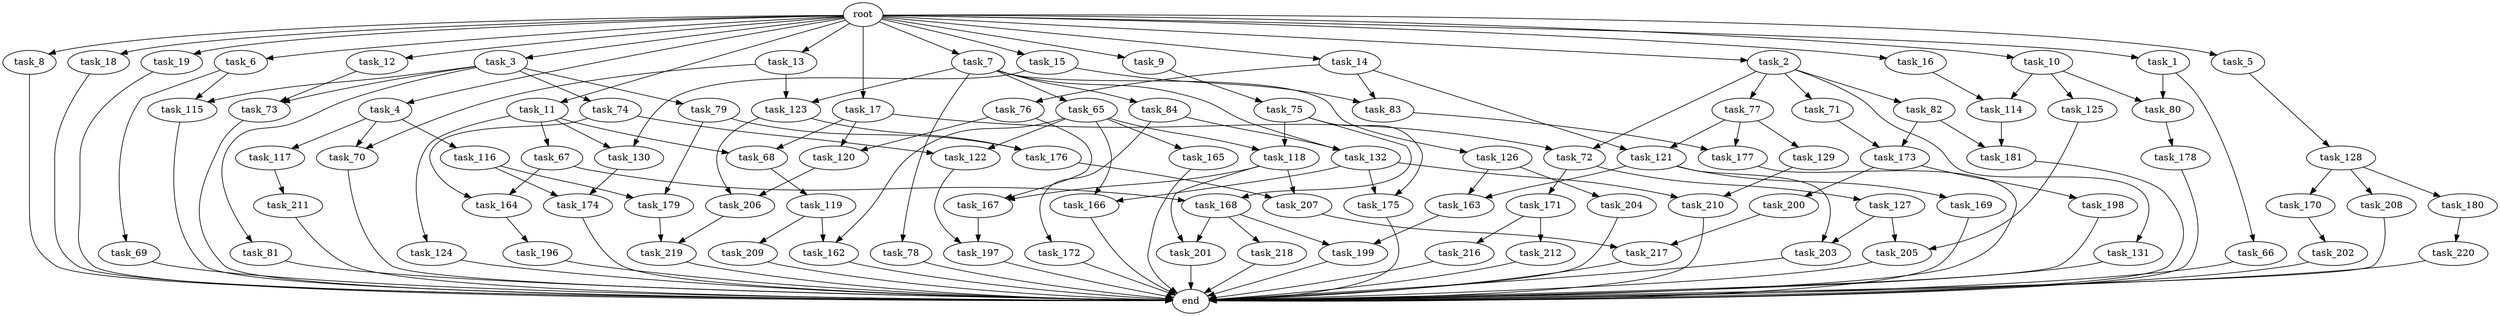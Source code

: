 digraph G {
  root [size="0.000000"];
  task_1 [size="102.400000"];
  task_2 [size="102.400000"];
  task_3 [size="102.400000"];
  task_4 [size="102.400000"];
  task_5 [size="102.400000"];
  task_6 [size="102.400000"];
  task_7 [size="102.400000"];
  task_8 [size="102.400000"];
  task_9 [size="102.400000"];
  task_10 [size="102.400000"];
  task_11 [size="102.400000"];
  task_12 [size="102.400000"];
  task_13 [size="102.400000"];
  task_14 [size="102.400000"];
  task_15 [size="102.400000"];
  task_16 [size="102.400000"];
  task_17 [size="102.400000"];
  task_18 [size="102.400000"];
  task_19 [size="102.400000"];
  task_65 [size="13743895347.200001"];
  task_66 [size="69578470195.199997"];
  task_67 [size="30923764531.200001"];
  task_68 [size="85899345920.000000"];
  task_69 [size="3435973836.800000"];
  task_70 [size="171798691840.000000"];
  task_71 [size="3435973836.800000"];
  task_72 [size="58411555225.600006"];
  task_73 [size="68719476736.000000"];
  task_74 [size="13743895347.200001"];
  task_75 [size="7730941132.800000"];
  task_76 [size="69578470195.199997"];
  task_77 [size="3435973836.800000"];
  task_78 [size="13743895347.200001"];
  task_79 [size="13743895347.200001"];
  task_80 [size="100502234726.400009"];
  task_81 [size="13743895347.200001"];
  task_82 [size="3435973836.800000"];
  task_83 [size="155477816115.200012"];
  task_84 [size="13743895347.200001"];
  task_114 [size="85899345920.000000"];
  task_115 [size="17179869184.000000"];
  task_116 [size="85899345920.000000"];
  task_117 [size="85899345920.000000"];
  task_118 [size="63565515980.800003"];
  task_119 [size="85899345920.000000"];
  task_120 [size="97066260889.600006"];
  task_121 [size="124554051584.000000"];
  task_122 [size="35218731827.200005"];
  task_123 [size="99643241267.200012"];
  task_124 [size="30923764531.200001"];
  task_125 [size="30923764531.200001"];
  task_126 [size="13743895347.200001"];
  task_127 [size="69578470195.199997"];
  task_128 [size="3435973836.800000"];
  task_129 [size="54975581388.800003"];
  task_130 [size="116823110451.200012"];
  task_131 [size="3435973836.800000"];
  task_132 [size="99643241267.200012"];
  task_162 [size="91053306675.200012"];
  task_163 [size="35218731827.200005"];
  task_164 [size="27487790694.400002"];
  task_165 [size="21474836480.000000"];
  task_166 [size="91053306675.200012"];
  task_167 [size="127990025420.800003"];
  task_168 [size="55834574848.000000"];
  task_169 [size="21474836480.000000"];
  task_170 [size="85899345920.000000"];
  task_171 [size="69578470195.199997"];
  task_172 [size="85899345920.000000"];
  task_173 [size="15461882265.600000"];
  task_174 [size="44667659878.400002"];
  task_175 [size="111669149696.000000"];
  task_176 [size="44667659878.400002"];
  task_177 [size="97066260889.600006"];
  task_178 [size="85899345920.000000"];
  task_179 [size="44667659878.400002"];
  task_180 [size="85899345920.000000"];
  task_181 [size="38654705664.000000"];
  task_196 [size="13743895347.200001"];
  task_197 [size="100502234726.400009"];
  task_198 [size="69578470195.199997"];
  task_199 [size="84181359001.600006"];
  task_200 [size="69578470195.199997"];
  task_201 [size="127990025420.800003"];
  task_202 [size="13743895347.200001"];
  task_203 [size="35218731827.200005"];
  task_204 [size="13743895347.200001"];
  task_205 [size="44667659878.400002"];
  task_206 [size="44667659878.400002"];
  task_207 [size="99643241267.200012"];
  task_208 [size="85899345920.000000"];
  task_209 [size="69578470195.199997"];
  task_210 [size="111669149696.000000"];
  task_211 [size="7730941132.800000"];
  task_212 [size="69578470195.199997"];
  task_216 [size="69578470195.199997"];
  task_217 [size="35218731827.200005"];
  task_218 [size="42090679500.800003"];
  task_219 [size="29205777612.800003"];
  task_220 [size="7730941132.800000"];
  end [size="0.000000"];

  root -> task_1 [size="1.000000"];
  root -> task_2 [size="1.000000"];
  root -> task_3 [size="1.000000"];
  root -> task_4 [size="1.000000"];
  root -> task_5 [size="1.000000"];
  root -> task_6 [size="1.000000"];
  root -> task_7 [size="1.000000"];
  root -> task_8 [size="1.000000"];
  root -> task_9 [size="1.000000"];
  root -> task_10 [size="1.000000"];
  root -> task_11 [size="1.000000"];
  root -> task_12 [size="1.000000"];
  root -> task_13 [size="1.000000"];
  root -> task_14 [size="1.000000"];
  root -> task_15 [size="1.000000"];
  root -> task_16 [size="1.000000"];
  root -> task_17 [size="1.000000"];
  root -> task_18 [size="1.000000"];
  root -> task_19 [size="1.000000"];
  task_1 -> task_66 [size="679477248.000000"];
  task_1 -> task_80 [size="679477248.000000"];
  task_2 -> task_71 [size="33554432.000000"];
  task_2 -> task_72 [size="33554432.000000"];
  task_2 -> task_77 [size="33554432.000000"];
  task_2 -> task_82 [size="33554432.000000"];
  task_2 -> task_131 [size="33554432.000000"];
  task_3 -> task_73 [size="134217728.000000"];
  task_3 -> task_74 [size="134217728.000000"];
  task_3 -> task_79 [size="134217728.000000"];
  task_3 -> task_81 [size="134217728.000000"];
  task_3 -> task_115 [size="134217728.000000"];
  task_4 -> task_70 [size="838860800.000000"];
  task_4 -> task_116 [size="838860800.000000"];
  task_4 -> task_117 [size="838860800.000000"];
  task_5 -> task_128 [size="33554432.000000"];
  task_6 -> task_69 [size="33554432.000000"];
  task_6 -> task_115 [size="33554432.000000"];
  task_7 -> task_65 [size="134217728.000000"];
  task_7 -> task_78 [size="134217728.000000"];
  task_7 -> task_84 [size="134217728.000000"];
  task_7 -> task_123 [size="134217728.000000"];
  task_7 -> task_126 [size="134217728.000000"];
  task_7 -> task_132 [size="134217728.000000"];
  task_8 -> end [size="1.000000"];
  task_9 -> task_75 [size="75497472.000000"];
  task_10 -> task_80 [size="301989888.000000"];
  task_10 -> task_114 [size="301989888.000000"];
  task_10 -> task_125 [size="301989888.000000"];
  task_11 -> task_67 [size="301989888.000000"];
  task_11 -> task_68 [size="301989888.000000"];
  task_11 -> task_124 [size="301989888.000000"];
  task_11 -> task_130 [size="301989888.000000"];
  task_12 -> task_73 [size="536870912.000000"];
  task_13 -> task_70 [size="838860800.000000"];
  task_13 -> task_123 [size="838860800.000000"];
  task_14 -> task_76 [size="679477248.000000"];
  task_14 -> task_83 [size="679477248.000000"];
  task_14 -> task_121 [size="679477248.000000"];
  task_15 -> task_83 [size="838860800.000000"];
  task_15 -> task_130 [size="838860800.000000"];
  task_16 -> task_114 [size="536870912.000000"];
  task_17 -> task_68 [size="536870912.000000"];
  task_17 -> task_72 [size="536870912.000000"];
  task_17 -> task_120 [size="536870912.000000"];
  task_18 -> end [size="1.000000"];
  task_19 -> end [size="1.000000"];
  task_65 -> task_118 [size="209715200.000000"];
  task_65 -> task_122 [size="209715200.000000"];
  task_65 -> task_162 [size="209715200.000000"];
  task_65 -> task_165 [size="209715200.000000"];
  task_65 -> task_166 [size="209715200.000000"];
  task_66 -> end [size="1.000000"];
  task_67 -> task_164 [size="134217728.000000"];
  task_67 -> task_168 [size="134217728.000000"];
  task_68 -> task_119 [size="838860800.000000"];
  task_69 -> end [size="1.000000"];
  task_70 -> end [size="1.000000"];
  task_71 -> task_173 [size="75497472.000000"];
  task_72 -> task_127 [size="679477248.000000"];
  task_72 -> task_171 [size="679477248.000000"];
  task_73 -> end [size="1.000000"];
  task_74 -> task_122 [size="134217728.000000"];
  task_74 -> task_164 [size="134217728.000000"];
  task_75 -> task_118 [size="411041792.000000"];
  task_75 -> task_168 [size="411041792.000000"];
  task_75 -> task_175 [size="411041792.000000"];
  task_76 -> task_120 [size="411041792.000000"];
  task_76 -> task_167 [size="411041792.000000"];
  task_77 -> task_121 [size="536870912.000000"];
  task_77 -> task_129 [size="536870912.000000"];
  task_77 -> task_177 [size="536870912.000000"];
  task_78 -> end [size="1.000000"];
  task_79 -> task_176 [size="134217728.000000"];
  task_79 -> task_179 [size="134217728.000000"];
  task_80 -> task_178 [size="838860800.000000"];
  task_81 -> end [size="1.000000"];
  task_82 -> task_173 [size="75497472.000000"];
  task_82 -> task_181 [size="75497472.000000"];
  task_83 -> task_177 [size="411041792.000000"];
  task_84 -> task_132 [size="838860800.000000"];
  task_84 -> task_172 [size="838860800.000000"];
  task_114 -> task_181 [size="301989888.000000"];
  task_115 -> end [size="1.000000"];
  task_116 -> task_174 [size="301989888.000000"];
  task_116 -> task_179 [size="301989888.000000"];
  task_117 -> task_211 [size="75497472.000000"];
  task_118 -> task_167 [size="838860800.000000"];
  task_118 -> task_201 [size="838860800.000000"];
  task_118 -> task_207 [size="838860800.000000"];
  task_119 -> task_162 [size="679477248.000000"];
  task_119 -> task_209 [size="679477248.000000"];
  task_120 -> task_206 [size="134217728.000000"];
  task_121 -> task_163 [size="209715200.000000"];
  task_121 -> task_169 [size="209715200.000000"];
  task_121 -> task_203 [size="209715200.000000"];
  task_122 -> task_197 [size="679477248.000000"];
  task_123 -> task_176 [size="301989888.000000"];
  task_123 -> task_206 [size="301989888.000000"];
  task_124 -> end [size="1.000000"];
  task_125 -> task_205 [size="301989888.000000"];
  task_126 -> task_163 [size="134217728.000000"];
  task_126 -> task_204 [size="134217728.000000"];
  task_127 -> task_203 [size="134217728.000000"];
  task_127 -> task_205 [size="134217728.000000"];
  task_128 -> task_170 [size="838860800.000000"];
  task_128 -> task_180 [size="838860800.000000"];
  task_128 -> task_208 [size="838860800.000000"];
  task_129 -> task_210 [size="411041792.000000"];
  task_130 -> task_174 [size="134217728.000000"];
  task_131 -> end [size="1.000000"];
  task_132 -> task_166 [size="679477248.000000"];
  task_132 -> task_175 [size="679477248.000000"];
  task_132 -> task_210 [size="679477248.000000"];
  task_162 -> end [size="1.000000"];
  task_163 -> task_199 [size="411041792.000000"];
  task_164 -> task_196 [size="134217728.000000"];
  task_165 -> end [size="1.000000"];
  task_166 -> end [size="1.000000"];
  task_167 -> task_197 [size="301989888.000000"];
  task_168 -> task_199 [size="411041792.000000"];
  task_168 -> task_201 [size="411041792.000000"];
  task_168 -> task_218 [size="411041792.000000"];
  task_169 -> end [size="1.000000"];
  task_170 -> task_202 [size="134217728.000000"];
  task_171 -> task_212 [size="679477248.000000"];
  task_171 -> task_216 [size="679477248.000000"];
  task_172 -> end [size="1.000000"];
  task_173 -> task_198 [size="679477248.000000"];
  task_173 -> task_200 [size="679477248.000000"];
  task_174 -> end [size="1.000000"];
  task_175 -> end [size="1.000000"];
  task_176 -> task_207 [size="134217728.000000"];
  task_177 -> end [size="1.000000"];
  task_178 -> end [size="1.000000"];
  task_179 -> task_219 [size="209715200.000000"];
  task_180 -> task_220 [size="75497472.000000"];
  task_181 -> end [size="1.000000"];
  task_196 -> end [size="1.000000"];
  task_197 -> end [size="1.000000"];
  task_198 -> end [size="1.000000"];
  task_199 -> end [size="1.000000"];
  task_200 -> task_217 [size="209715200.000000"];
  task_201 -> end [size="1.000000"];
  task_202 -> end [size="1.000000"];
  task_203 -> end [size="1.000000"];
  task_204 -> end [size="1.000000"];
  task_205 -> end [size="1.000000"];
  task_206 -> task_219 [size="75497472.000000"];
  task_207 -> task_217 [size="134217728.000000"];
  task_208 -> end [size="1.000000"];
  task_209 -> end [size="1.000000"];
  task_210 -> end [size="1.000000"];
  task_211 -> end [size="1.000000"];
  task_212 -> end [size="1.000000"];
  task_216 -> end [size="1.000000"];
  task_217 -> end [size="1.000000"];
  task_218 -> end [size="1.000000"];
  task_219 -> end [size="1.000000"];
  task_220 -> end [size="1.000000"];
}
